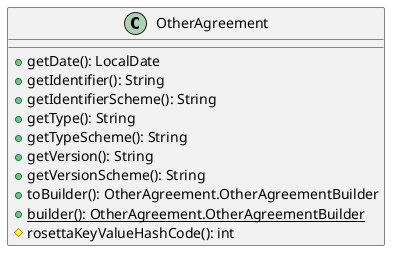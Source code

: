 @startuml

    class OtherAgreement [[OtherAgreement.html]] {
        +getDate(): LocalDate
        +getIdentifier(): String
        +getIdentifierScheme(): String
        +getType(): String
        +getTypeScheme(): String
        +getVersion(): String
        +getVersionScheme(): String
        +toBuilder(): OtherAgreement.OtherAgreementBuilder
        {static} +builder(): OtherAgreement.OtherAgreementBuilder
        #rosettaKeyValueHashCode(): int
    }

@enduml
